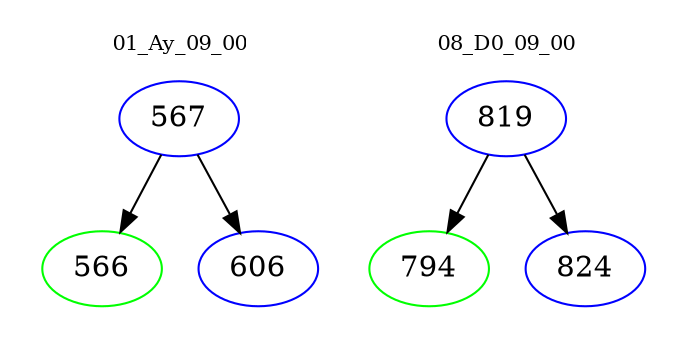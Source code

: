 digraph{
subgraph cluster_0 {
color = white
label = "01_Ay_09_00";
fontsize=10;
T0_567 [label="567", color="blue"]
T0_567 -> T0_566 [color="black"]
T0_566 [label="566", color="green"]
T0_567 -> T0_606 [color="black"]
T0_606 [label="606", color="blue"]
}
subgraph cluster_1 {
color = white
label = "08_D0_09_00";
fontsize=10;
T1_819 [label="819", color="blue"]
T1_819 -> T1_794 [color="black"]
T1_794 [label="794", color="green"]
T1_819 -> T1_824 [color="black"]
T1_824 [label="824", color="blue"]
}
}
